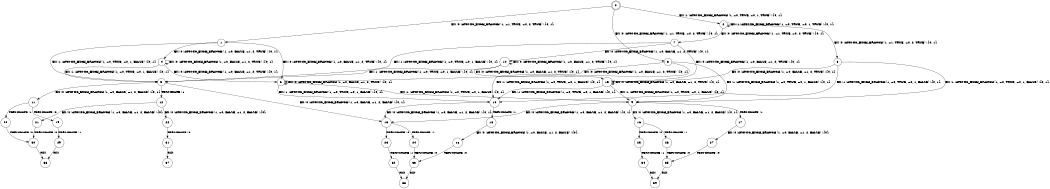 digraph BCG {
size = "7, 10.5";
center = TRUE;
node [shape = circle];
0 [peripheries = 2];
0 -> 1 [label = "EX !0 !ATOMIC_EXCH_BRANCH (1, +1, TRUE, +0, 2, TRUE) !{0, 1}"];
0 -> 2 [label = "EX !1 !ATOMIC_EXCH_BRANCH (1, +0, TRUE, +0, 1, TRUE) !{0, 1}"];
0 -> 3 [label = "EX !0 !ATOMIC_EXCH_BRANCH (1, +1, TRUE, +0, 2, TRUE) !{0, 1}"];
1 -> 4 [label = "EX !0 !ATOMIC_EXCH_BRANCH (1, +0, FALSE, +1, 2, TRUE) !{0, 1}"];
1 -> 5 [label = "EX !1 !ATOMIC_EXCH_BRANCH (1, +0, TRUE, +0, 1, FALSE) !{0, 1}"];
1 -> 6 [label = "EX !0 !ATOMIC_EXCH_BRANCH (1, +0, FALSE, +1, 2, TRUE) !{0, 1}"];
2 -> 2 [label = "EX !1 !ATOMIC_EXCH_BRANCH (1, +0, TRUE, +0, 1, TRUE) !{0, 1}"];
2 -> 7 [label = "EX !0 !ATOMIC_EXCH_BRANCH (1, +1, TRUE, +0, 2, TRUE) !{0, 1}"];
2 -> 8 [label = "EX !0 !ATOMIC_EXCH_BRANCH (1, +1, TRUE, +0, 2, TRUE) !{0, 1}"];
3 -> 9 [label = "EX !1 !ATOMIC_EXCH_BRANCH (1, +0, TRUE, +0, 1, FALSE) !{0, 1}"];
3 -> 6 [label = "EX !0 !ATOMIC_EXCH_BRANCH (1, +0, FALSE, +1, 2, TRUE) !{0, 1}"];
3 -> 10 [label = "EX !1 !ATOMIC_EXCH_BRANCH (1, +0, TRUE, +0, 1, FALSE) !{0, 1}"];
4 -> 4 [label = "EX !0 !ATOMIC_EXCH_BRANCH (1, +0, FALSE, +1, 2, TRUE) !{0, 1}"];
4 -> 5 [label = "EX !1 !ATOMIC_EXCH_BRANCH (1, +0, TRUE, +0, 1, FALSE) !{0, 1}"];
4 -> 6 [label = "EX !0 !ATOMIC_EXCH_BRANCH (1, +0, FALSE, +1, 2, TRUE) !{0, 1}"];
5 -> 11 [label = "EX !0 !ATOMIC_EXCH_BRANCH (1, +0, FALSE, +1, 2, FALSE) !{0, 1}"];
5 -> 12 [label = "TERMINATE !1"];
5 -> 13 [label = "EX !0 !ATOMIC_EXCH_BRANCH (1, +0, FALSE, +1, 2, FALSE) !{0, 1}"];
6 -> 9 [label = "EX !1 !ATOMIC_EXCH_BRANCH (1, +0, TRUE, +0, 1, FALSE) !{0, 1}"];
6 -> 6 [label = "EX !0 !ATOMIC_EXCH_BRANCH (1, +0, FALSE, +1, 2, TRUE) !{0, 1}"];
6 -> 10 [label = "EX !1 !ATOMIC_EXCH_BRANCH (1, +0, TRUE, +0, 1, FALSE) !{0, 1}"];
7 -> 14 [label = "EX !0 !ATOMIC_EXCH_BRANCH (1, +0, FALSE, +1, 2, TRUE) !{0, 1}"];
7 -> 5 [label = "EX !1 !ATOMIC_EXCH_BRANCH (1, +0, TRUE, +0, 1, FALSE) !{0, 1}"];
7 -> 15 [label = "EX !0 !ATOMIC_EXCH_BRANCH (1, +0, FALSE, +1, 2, TRUE) !{0, 1}"];
8 -> 9 [label = "EX !1 !ATOMIC_EXCH_BRANCH (1, +0, TRUE, +0, 1, FALSE) !{0, 1}"];
8 -> 15 [label = "EX !0 !ATOMIC_EXCH_BRANCH (1, +0, FALSE, +1, 2, TRUE) !{0, 1}"];
8 -> 10 [label = "EX !1 !ATOMIC_EXCH_BRANCH (1, +0, TRUE, +0, 1, FALSE) !{0, 1}"];
9 -> 16 [label = "EX !0 !ATOMIC_EXCH_BRANCH (1, +0, FALSE, +1, 2, FALSE) !{0, 1}"];
9 -> 17 [label = "TERMINATE !1"];
9 -> 13 [label = "EX !0 !ATOMIC_EXCH_BRANCH (1, +0, FALSE, +1, 2, FALSE) !{0, 1}"];
10 -> 13 [label = "EX !0 !ATOMIC_EXCH_BRANCH (1, +0, FALSE, +1, 2, FALSE) !{0, 1}"];
10 -> 18 [label = "TERMINATE !1"];
11 -> 19 [label = "TERMINATE !0"];
11 -> 20 [label = "TERMINATE !1"];
12 -> 21 [label = "EX !0 !ATOMIC_EXCH_BRANCH (1, +0, FALSE, +1, 2, FALSE) !{0}"];
12 -> 22 [label = "EX !0 !ATOMIC_EXCH_BRANCH (1, +0, FALSE, +1, 2, FALSE) !{0}"];
13 -> 23 [label = "TERMINATE !0"];
13 -> 24 [label = "TERMINATE !1"];
14 -> 14 [label = "EX !0 !ATOMIC_EXCH_BRANCH (1, +0, FALSE, +1, 2, TRUE) !{0, 1}"];
14 -> 5 [label = "EX !1 !ATOMIC_EXCH_BRANCH (1, +0, TRUE, +0, 1, FALSE) !{0, 1}"];
14 -> 15 [label = "EX !0 !ATOMIC_EXCH_BRANCH (1, +0, FALSE, +1, 2, TRUE) !{0, 1}"];
15 -> 9 [label = "EX !1 !ATOMIC_EXCH_BRANCH (1, +0, TRUE, +0, 1, FALSE) !{0, 1}"];
15 -> 15 [label = "EX !0 !ATOMIC_EXCH_BRANCH (1, +0, FALSE, +1, 2, TRUE) !{0, 1}"];
15 -> 10 [label = "EX !1 !ATOMIC_EXCH_BRANCH (1, +0, TRUE, +0, 1, FALSE) !{0, 1}"];
16 -> 25 [label = "TERMINATE !0"];
16 -> 26 [label = "TERMINATE !1"];
17 -> 27 [label = "EX !0 !ATOMIC_EXCH_BRANCH (1, +0, FALSE, +1, 2, FALSE) !{0}"];
18 -> 28 [label = "EX !0 !ATOMIC_EXCH_BRANCH (1, +0, FALSE, +1, 2, FALSE) !{0}"];
19 -> 29 [label = "TERMINATE !1"];
20 -> 30 [label = "TERMINATE !0"];
21 -> 30 [label = "TERMINATE !0"];
22 -> 31 [label = "TERMINATE !0"];
23 -> 32 [label = "TERMINATE !1"];
24 -> 33 [label = "TERMINATE !0"];
25 -> 34 [label = "TERMINATE !1"];
26 -> 35 [label = "TERMINATE !0"];
27 -> 35 [label = "TERMINATE !0"];
28 -> 33 [label = "TERMINATE !0"];
29 -> 36 [label = "exit"];
30 -> 36 [label = "exit"];
31 -> 37 [label = "exit"];
32 -> 38 [label = "exit"];
33 -> 38 [label = "exit"];
34 -> 39 [label = "exit"];
35 -> 39 [label = "exit"];
}
